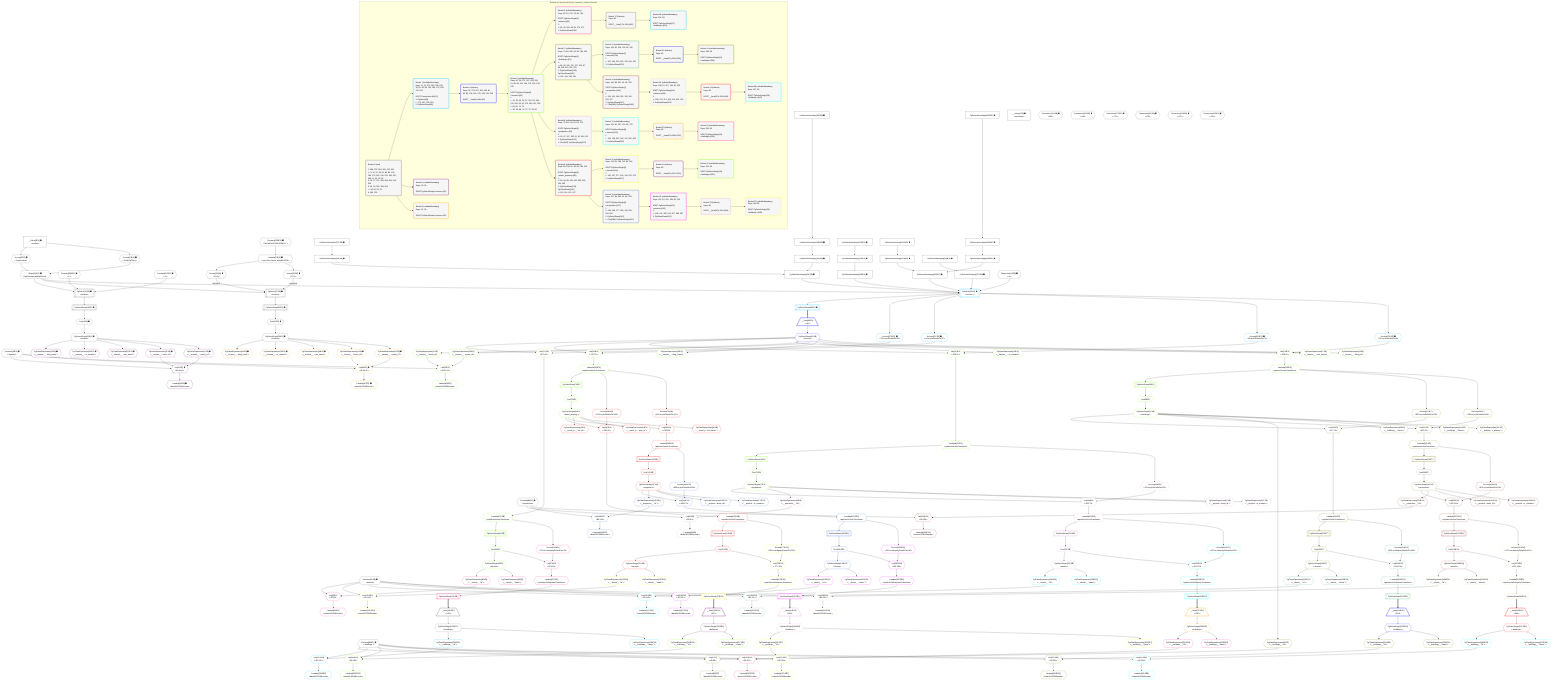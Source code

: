 %%{init: {'themeVariables': { 'fontSize': '12px'}}}%%
graph TD
    classDef path fill:#eee,stroke:#000,color:#000
    classDef plan fill:#fff,stroke-width:1px,color:#000
    classDef itemplan fill:#fff,stroke-width:2px,color:#000
    classDef unbatchedplan fill:#dff,stroke-width:1px,color:#000
    classDef sideeffectplan fill:#fcc,stroke-width:2px,color:#000
    classDef bucket fill:#f6f6f6,color:#000,stroke-width:2px,text-align:left

    subgraph "Buckets for queries/v4/smart_comment_relations.houses"
    Bucket0("Bucket 0 (root)<br /><br />1: 268, 276, 284, 300, 312, 320<br />ᐳ: 9, 10, 12, 39, 81, 85, 89, 104, 169, 175, 182, 219, 225, 336, 337, 338, 11, 22, 23, 25<br />2: 16, 27, 272, 280, 288, 304, 316, 324<br />3: 19, 30, 292, 308, 328<br />ᐳ: 18, 20, 29, 31<br />4: 296, 332"):::bucket
    Bucket1("Bucket 1 (nullableBoundary)<br />Deps: 11, 12, 272, 296, 308, 332, 39, 81, 85, 89, 104, 169, 175, 182, 219, 225<br /><br />ROOT Connectionᐸ8ᐳ[12]<br />1: PgSelect[32]<br />ᐳ: 273, 297, 309, 333<br />2: PgSelectRows[48]"):::bucket
    Bucket2("Bucket 2 (nullableBoundary)<br />Deps: 20, 39<br /><br />ROOT PgSelectSingleᐸhousesᐳ[20]"):::bucket
    Bucket3("Bucket 3 (nullableBoundary)<br />Deps: 31, 39<br /><br />ROOT PgSelectSingleᐸhousesᐳ[31]"):::bucket
    Bucket4("Bucket 4 (listItem)<br />Deps: 39, 273, 297, 309, 333, 81, 85, 89, 104, 169, 175, 182, 219, 225<br /><br />ROOT __Item{4}ᐸ48ᐳ[49]"):::bucket
    Bucket5("Bucket 5 (nullableBoundary)<br />Deps: 50, 39, 273, 297, 309, 333, 81, 85, 89, 104, 169, 175, 182, 219, 225<br /><br />ROOT PgSelectSingle{4}ᐸhousesᐳ[50]<br />1: <br />ᐳ: 51, 52, 55, 56, 57, 58, 274, 298, 310, 334, 53, 54, 275, 299, 311, 335<br />2: 64, 69, 74, 79<br />ᐳ: 63, 65, 68, 70, 73, 75, 78, 80"):::bucket
    Bucket6("Bucket 6 (nullableBoundary)<br />Deps: 65, 81, 275, 63, 85, 104<br /><br />ROOT PgSelectSingle{5}ᐸstreetsᐳ[65]<br />1: <br />ᐳ: 82, 95, 269, 83, 84, 270, 271<br />2: PgSelectRows[199]"):::bucket
    Bucket7("Bucket 7 (nullableBoundary)<br />Deps: 70, 85, 335, 81, 89, 182, 225<br /><br />ROOT PgSelectSingle{5}ᐸbuildingsᐳ[70]<br />1: <br />ᐳ: 86, 96, 106, 115, 317, 329, 87, 88, 318, 319, 330, 331<br />2: PgSelectRows[133], PgSelectRows[139]<br />ᐳ: 132, 134, 138, 140"):::bucket
    Bucket8("Bucket 8 (nullableBoundary)<br />Deps: 75, 89, 311, 81, 85, 175<br /><br />ROOT PgSelectSingle{5}ᐸpropertiesᐳ[75]<br />1: <br />ᐳ: 90, 97, 107, 305, 91, 92, 306, 307<br />2: PgSelectRows[121]<br />ᐳ: First[120], PgSelectSingle[122]"):::bucket
    Bucket9("Bucket 9 (nullableBoundary)<br />Deps: 80, 299, 81, 89, 85, 169, 219<br /><br />ROOT PgSelectSingle{5}ᐸstreet_propertyᐳ[80]<br />1: <br />ᐳ: 93, 94, 98, 281, 293, 282, 283, 294, 295<br />2: PgSelectRows[113], PgSelectRows[126]<br />ᐳ: 112, 114, 125, 127"):::bucket
    Bucket10("Bucket 10 (nullableBoundary)<br />Deps: 114, 81, 283, 112, 85, 169<br /><br />ROOT PgSelectSingle{9}ᐸstreetsᐳ[114]<br />1: <br />ᐳ: 142, 157, 277, 143, 144, 278, 279<br />2: PgSelectRows[227]"):::bucket
    Bucket11("Bucket 11 (nullableBoundary)<br />Deps: 122, 81, 307, 120, 85, 175<br /><br />ROOT PgSelectSingle{8}ᐸstreetsᐳ[122]<br />1: <br />ᐳ: 145, 158, 301, 146, 147, 302, 303<br />2: PgSelectRows[228]"):::bucket
    Bucket12("Bucket 12 (nullableBoundary)<br />Deps: 127, 89, 295, 81, 85, 219<br /><br />ROOT PgSelectSingle{9}ᐸpropertiesᐳ[127]<br />1: <br />ᐳ: 148, 159, 177, 289, 149, 150, 290, 291<br />2: PgSelectRows[190]<br />ᐳ: First[189], PgSelectSingle[191]"):::bucket
    Bucket13("Bucket 13 (nullableBoundary)<br />Deps: 134, 81, 319, 132, 85, 182<br /><br />ROOT PgSelectSingle{7}ᐸstreetsᐳ[134]<br />1: <br />ᐳ: 151, 160, 313, 152, 153, 314, 315<br />2: PgSelectRows[229]"):::bucket
    Bucket14("Bucket 14 (nullableBoundary)<br />Deps: 140, 89, 331, 81, 85, 225<br /><br />ROOT PgSelectSingle{7}ᐸpropertiesᐳ[140]<br />1: <br />ᐳ: 154, 161, 184, 325, 155, 156, 326, 327<br />2: PgSelectRows[197]<br />ᐳ: First[196], PgSelectSingle[198]"):::bucket
    Bucket15("Bucket 15 (nullableBoundary)<br />Deps: 191, 81, 291, 189, 85, 219<br /><br />ROOT PgSelectSingle{12}ᐸstreetsᐳ[191]<br />1: <br />ᐳ: 205, 211, 285, 206, 207, 286, 287<br />2: PgSelectRows[242]"):::bucket
    Bucket16("Bucket 16 (nullableBoundary)<br />Deps: 198, 81, 327, 196, 85, 225<br /><br />ROOT PgSelectSingle{14}ᐸstreetsᐳ[198]<br />1: <br />ᐳ: 208, 212, 321, 209, 210, 322, 323<br />2: PgSelectRows[243]"):::bucket
    Bucket17("Bucket 17 (listItem)<br />Deps: 85<br /><br />ROOT __Item{17}ᐸ199ᐳ[200]"):::bucket
    Bucket18("Bucket 18 (nullableBoundary)<br />Deps: 201, 85<br /><br />ROOT PgSelectSingle{17}ᐸbuildingsᐳ[201]"):::bucket
    Bucket19("Bucket 19 (listItem)<br />Deps: 85<br /><br />ROOT __Item{19}ᐸ227ᐳ[230]"):::bucket
    Bucket20("Bucket 20 (listItem)<br />Deps: 85<br /><br />ROOT __Item{20}ᐸ228ᐳ[232]"):::bucket
    Bucket21("Bucket 21 (listItem)<br />Deps: 85<br /><br />ROOT __Item{21}ᐸ229ᐳ[234]"):::bucket
    Bucket22("Bucket 22 (nullableBoundary)<br />Deps: 231, 85<br /><br />ROOT PgSelectSingle{19}ᐸbuildingsᐳ[231]"):::bucket
    Bucket23("Bucket 23 (nullableBoundary)<br />Deps: 233, 85<br /><br />ROOT PgSelectSingle{20}ᐸbuildingsᐳ[233]"):::bucket
    Bucket24("Bucket 24 (nullableBoundary)<br />Deps: 235, 85<br /><br />ROOT PgSelectSingle{21}ᐸbuildingsᐳ[235]"):::bucket
    Bucket25("Bucket 25 (listItem)<br />Deps: 85<br /><br />ROOT __Item{25}ᐸ242ᐳ[244]"):::bucket
    Bucket26("Bucket 26 (listItem)<br />Deps: 85<br /><br />ROOT __Item{26}ᐸ243ᐳ[246]"):::bucket
    Bucket27("Bucket 27 (nullableBoundary)<br />Deps: 245, 85<br /><br />ROOT PgSelectSingle{25}ᐸbuildingsᐳ[245]"):::bucket
    Bucket28("Bucket 28 (nullableBoundary)<br />Deps: 247, 85<br /><br />ROOT PgSelectSingle{26}ᐸbuildingsᐳ[247]"):::bucket
    end
    Bucket0 --> Bucket1 & Bucket2 & Bucket3
    Bucket1 --> Bucket4
    Bucket4 --> Bucket5
    Bucket5 --> Bucket6 & Bucket7 & Bucket8 & Bucket9
    Bucket6 --> Bucket17
    Bucket7 --> Bucket13 & Bucket14
    Bucket8 --> Bucket11
    Bucket9 --> Bucket10 & Bucket12
    Bucket10 --> Bucket19
    Bucket11 --> Bucket20
    Bucket12 --> Bucket15
    Bucket13 --> Bucket21
    Bucket14 --> Bucket16
    Bucket15 --> Bucket25
    Bucket16 --> Bucket26
    Bucket17 --> Bucket18
    Bucket19 --> Bucket22
    Bucket20 --> Bucket23
    Bucket21 --> Bucket24
    Bucket25 --> Bucket27
    Bucket26 --> Bucket28

    %% plan dependencies
    PgSelect16[["PgSelect[16∈0] ➊<br />ᐸhousesᐳ"]]:::plan
    Object11{{"Object[11∈0] ➊<br />ᐸ{pgSettings,withPgClient}ᐳ"}}:::plan
    Constant336{{"Constant[336∈0] ➊<br />ᐸ2ᐳ"}}:::plan
    Constant337{{"Constant[337∈0] ➊<br />ᐸ3ᐳ"}}:::plan
    Object11 & Constant336 & Constant337 --> PgSelect16
    PgSelect27[["PgSelect[27∈0] ➊<br />ᐸhousesᐳ"]]:::plan
    Access23{{"Access[23∈0] ➊<br />ᐸ22.1ᐳ"}}:::plan
    Access25{{"Access[25∈0] ➊<br />ᐸ22.2ᐳ"}}:::plan
    Access23 -->|rejectNull| PgSelect27
    Access25 -->|rejectNull| PgSelect27
    Object11 --> PgSelect27
    Access9{{"Access[9∈0] ➊<br />ᐸ2.pgSettingsᐳ"}}:::plan
    Access10{{"Access[10∈0] ➊<br />ᐸ2.withPgClientᐳ"}}:::plan
    Access9 & Access10 --> Object11
    PgSelectInlineApply296["PgSelectInlineApply[296∈0] ➊"]:::plan
    PgSelectInlineApply280["PgSelectInlineApply[280∈0] ➊"]:::plan
    PgSelectInlineApply292["PgSelectInlineApply[292∈0] ➊"]:::plan
    PgSelectInlineApply280 & PgSelectInlineApply292 --> PgSelectInlineApply296
    PgSelectInlineApply332["PgSelectInlineApply[332∈0] ➊"]:::plan
    PgSelectInlineApply316["PgSelectInlineApply[316∈0] ➊"]:::plan
    PgSelectInlineApply328["PgSelectInlineApply[328∈0] ➊"]:::plan
    PgSelectInlineApply316 & PgSelectInlineApply328 --> PgSelectInlineApply332
    __Value2["__Value[2∈0] ➊<br />ᐸcontextᐳ"]:::plan
    __Value2 --> Access9
    __Value2 --> Access10
    First18{{"First[18∈0] ➊"}}:::plan
    PgSelectRows19[["PgSelectRows[19∈0] ➊"]]:::plan
    PgSelectRows19 --> First18
    PgSelect16 --> PgSelectRows19
    PgSelectSingle20{{"PgSelectSingle[20∈0] ➊<br />ᐸhousesᐳ"}}:::plan
    First18 --> PgSelectSingle20
    Lambda22{{"Lambda[22∈0] ➊<br />ᐸspecifier_House_base64JSONᐳ"}}:::plan
    Constant338{{"Constant[338∈0] ➊<br />ᐸ'WyJob3VzZXMiLDIsM10='ᐳ"}}:::plan
    Constant338 --> Lambda22
    Lambda22 --> Access23
    Lambda22 --> Access25
    First29{{"First[29∈0] ➊"}}:::plan
    PgSelectRows30[["PgSelectRows[30∈0] ➊"]]:::plan
    PgSelectRows30 --> First29
    PgSelect27 --> PgSelectRows30
    PgSelectSingle31{{"PgSelectSingle[31∈0] ➊<br />ᐸhousesᐳ"}}:::plan
    First29 --> PgSelectSingle31
    PgSelectInlineApply272["PgSelectInlineApply[272∈0] ➊"]:::plan
    PgSelectInlineApply268["PgSelectInlineApply[268∈0] ➊"]:::plan
    PgSelectInlineApply268 --> PgSelectInlineApply272
    PgSelectInlineApply276["PgSelectInlineApply[276∈0] ➊"]:::plan
    PgSelectInlineApply276 --> PgSelectInlineApply280
    PgSelectInlineApply288["PgSelectInlineApply[288∈0] ➊"]:::plan
    PgSelectInlineApply284["PgSelectInlineApply[284∈0] ➊"]:::plan
    PgSelectInlineApply284 --> PgSelectInlineApply288
    PgSelectInlineApply288 --> PgSelectInlineApply292
    PgSelectInlineApply304["PgSelectInlineApply[304∈0] ➊"]:::plan
    PgSelectInlineApply300["PgSelectInlineApply[300∈0] ➊"]:::plan
    PgSelectInlineApply300 --> PgSelectInlineApply304
    PgSelectInlineApply308["PgSelectInlineApply[308∈0] ➊"]:::plan
    PgSelectInlineApply304 --> PgSelectInlineApply308
    PgSelectInlineApply312["PgSelectInlineApply[312∈0] ➊"]:::plan
    PgSelectInlineApply312 --> PgSelectInlineApply316
    PgSelectInlineApply324["PgSelectInlineApply[324∈0] ➊"]:::plan
    PgSelectInlineApply320["PgSelectInlineApply[320∈0] ➊"]:::plan
    PgSelectInlineApply320 --> PgSelectInlineApply324
    PgSelectInlineApply324 --> PgSelectInlineApply328
    __Value4["__Value[4∈0] ➊<br />ᐸrootValueᐳ"]:::plan
    Connection12{{"Connection[12∈0] ➊<br />ᐸ8ᐳ"}}:::plan
    Constant39{{"Constant[39∈0] ➊<br />ᐸ'houses'ᐳ"}}:::plan
    Constant81{{"Constant[81∈0] ➊<br />ᐸ'streets'ᐳ"}}:::plan
    Constant85{{"Constant[85∈0] ➊<br />ᐸ'buildings'ᐳ"}}:::plan
    Constant89{{"Constant[89∈0] ➊<br />ᐸ'properties'ᐳ"}}:::plan
    Connection104{{"Connection[104∈0] ➊<br />ᐸ100ᐳ"}}:::plan
    Connection169{{"Connection[169∈0] ➊<br />ᐸ165ᐳ"}}:::plan
    Connection175{{"Connection[175∈0] ➊<br />ᐸ171ᐳ"}}:::plan
    Connection182{{"Connection[182∈0] ➊<br />ᐸ178ᐳ"}}:::plan
    Connection219{{"Connection[219∈0] ➊<br />ᐸ215ᐳ"}}:::plan
    Connection225{{"Connection[225∈0] ➊<br />ᐸ221ᐳ"}}:::plan
    PgSelect32[["PgSelect[32∈1] ➊<br />ᐸhousesᐳ"]]:::plan
    Object11 & Connection12 & PgSelectInlineApply272 & PgSelectInlineApply296 & PgSelectInlineApply308 & PgSelectInlineApply332 --> PgSelect32
    PgSelectRows48[["PgSelectRows[48∈1] ➊"]]:::plan
    PgSelect32 --> PgSelectRows48
    Access273{{"Access[273∈1] ➊<br />ᐸ32.m.joinDetailsFor59ᐳ"}}:::plan
    PgSelect32 --> Access273
    Access297{{"Access[297∈1] ➊<br />ᐸ32.m.joinDetailsFor76ᐳ"}}:::plan
    PgSelect32 --> Access297
    Access309{{"Access[309∈1] ➊<br />ᐸ32.m.joinDetailsFor71ᐳ"}}:::plan
    PgSelect32 --> Access309
    Access333{{"Access[333∈1] ➊<br />ᐸ32.m.joinDetailsFor66ᐳ"}}:::plan
    PgSelect32 --> Access333
    List42{{"List[42∈2] ➊<br />ᐸ39,40,41ᐳ"}}:::plan
    PgClassExpression40{{"PgClassExpression[40∈2] ➊<br />ᐸ__houses__.”street_id”ᐳ"}}:::plan
    PgClassExpression41{{"PgClassExpression[41∈2] ➊<br />ᐸ__houses__...operty_id”ᐳ"}}:::plan
    Constant39 & PgClassExpression40 & PgClassExpression41 --> List42
    PgClassExpression33{{"PgClassExpression[33∈2] ➊<br />ᐸ__houses__...ding_name”ᐳ"}}:::plan
    PgSelectSingle20 --> PgClassExpression33
    PgClassExpression35{{"PgClassExpression[35∈2] ➊<br />ᐸ__houses__...or_number”ᐳ"}}:::plan
    PgSelectSingle20 --> PgClassExpression35
    PgClassExpression37{{"PgClassExpression[37∈2] ➊<br />ᐸ__houses__...reet_name”ᐳ"}}:::plan
    PgSelectSingle20 --> PgClassExpression37
    PgSelectSingle20 --> PgClassExpression40
    PgSelectSingle20 --> PgClassExpression41
    Lambda43{{"Lambda[43∈2] ➊<br />ᐸbase64JSONEncodeᐳ"}}:::plan
    List42 --> Lambda43
    List46{{"List[46∈3] ➊<br />ᐸ39,44,45ᐳ"}}:::plan
    PgClassExpression44{{"PgClassExpression[44∈3] ➊<br />ᐸ__houses__.”street_id”ᐳ"}}:::plan
    PgClassExpression45{{"PgClassExpression[45∈3] ➊<br />ᐸ__houses__...operty_id”ᐳ"}}:::plan
    Constant39 & PgClassExpression44 & PgClassExpression45 --> List46
    PgClassExpression34{{"PgClassExpression[34∈3] ➊<br />ᐸ__houses__...ding_name”ᐳ"}}:::plan
    PgSelectSingle31 --> PgClassExpression34
    PgClassExpression36{{"PgClassExpression[36∈3] ➊<br />ᐸ__houses__...or_number”ᐳ"}}:::plan
    PgSelectSingle31 --> PgClassExpression36
    PgClassExpression38{{"PgClassExpression[38∈3] ➊<br />ᐸ__houses__...reet_name”ᐳ"}}:::plan
    PgSelectSingle31 --> PgClassExpression38
    PgSelectSingle31 --> PgClassExpression44
    PgSelectSingle31 --> PgClassExpression45
    Lambda47{{"Lambda[47∈3] ➊<br />ᐸbase64JSONEncodeᐳ"}}:::plan
    List46 --> Lambda47
    __Item49[/"__Item[49∈4]<br />ᐸ48ᐳ"\]:::itemplan
    PgSelectRows48 ==> __Item49
    PgSelectSingle50{{"PgSelectSingle[50∈4]<br />ᐸhousesᐳ"}}:::plan
    __Item49 --> PgSelectSingle50
    List53{{"List[53∈5]<br />ᐸ39,51,52ᐳ"}}:::plan
    PgClassExpression51{{"PgClassExpression[51∈5]<br />ᐸ__houses__.”street_id”ᐳ"}}:::plan
    PgClassExpression52{{"PgClassExpression[52∈5]<br />ᐸ__houses__...operty_id”ᐳ"}}:::plan
    Constant39 & PgClassExpression51 & PgClassExpression52 --> List53
    List274{{"List[274∈5]<br />ᐸ273,50ᐳ"}}:::plan
    Access273 & PgSelectSingle50 --> List274
    List298{{"List[298∈5]<br />ᐸ297,50ᐳ"}}:::plan
    Access297 & PgSelectSingle50 --> List298
    List310{{"List[310∈5]<br />ᐸ309,50ᐳ"}}:::plan
    Access309 & PgSelectSingle50 --> List310
    List334{{"List[334∈5]<br />ᐸ333,50ᐳ"}}:::plan
    Access333 & PgSelectSingle50 --> List334
    PgSelectSingle50 --> PgClassExpression51
    PgSelectSingle50 --> PgClassExpression52
    Lambda54{{"Lambda[54∈5]<br />ᐸbase64JSONEncodeᐳ"}}:::plan
    List53 --> Lambda54
    PgClassExpression55{{"PgClassExpression[55∈5]<br />ᐸ__houses__...ding_name”ᐳ"}}:::plan
    PgSelectSingle50 --> PgClassExpression55
    PgClassExpression56{{"PgClassExpression[56∈5]<br />ᐸ__houses__...or_number”ᐳ"}}:::plan
    PgSelectSingle50 --> PgClassExpression56
    PgClassExpression57{{"PgClassExpression[57∈5]<br />ᐸ__houses__...reet_name”ᐳ"}}:::plan
    PgSelectSingle50 --> PgClassExpression57
    PgClassExpression58{{"PgClassExpression[58∈5]<br />ᐸ__houses__...ilding_id”ᐳ"}}:::plan
    PgSelectSingle50 --> PgClassExpression58
    First63{{"First[63∈5]"}}:::plan
    PgSelectRows64[["PgSelectRows[64∈5]"]]:::plan
    PgSelectRows64 --> First63
    Lambda275{{"Lambda[275∈5]<br />ᐸpgInlineViaJoinTransformᐳ"}}:::plan
    Lambda275 --> PgSelectRows64
    PgSelectSingle65{{"PgSelectSingle[65∈5]<br />ᐸstreetsᐳ"}}:::plan
    First63 --> PgSelectSingle65
    First68{{"First[68∈5]"}}:::plan
    PgSelectRows69[["PgSelectRows[69∈5]"]]:::plan
    PgSelectRows69 --> First68
    Lambda335{{"Lambda[335∈5]<br />ᐸpgInlineViaJoinTransformᐳ"}}:::plan
    Lambda335 --> PgSelectRows69
    PgSelectSingle70{{"PgSelectSingle[70∈5]<br />ᐸbuildingsᐳ"}}:::plan
    First68 --> PgSelectSingle70
    First73{{"First[73∈5]"}}:::plan
    PgSelectRows74[["PgSelectRows[74∈5]"]]:::plan
    PgSelectRows74 --> First73
    Lambda311{{"Lambda[311∈5]<br />ᐸpgInlineViaJoinTransformᐳ"}}:::plan
    Lambda311 --> PgSelectRows74
    PgSelectSingle75{{"PgSelectSingle[75∈5]<br />ᐸpropertiesᐳ"}}:::plan
    First73 --> PgSelectSingle75
    First78{{"First[78∈5]"}}:::plan
    PgSelectRows79[["PgSelectRows[79∈5]"]]:::plan
    PgSelectRows79 --> First78
    Lambda299{{"Lambda[299∈5]<br />ᐸpgInlineViaJoinTransformᐳ"}}:::plan
    Lambda299 --> PgSelectRows79
    PgSelectSingle80{{"PgSelectSingle[80∈5]<br />ᐸstreet_propertyᐳ"}}:::plan
    First78 --> PgSelectSingle80
    List274 --> Lambda275
    List298 --> Lambda299
    List310 --> Lambda311
    List334 --> Lambda335
    List83{{"List[83∈6]<br />ᐸ81,82ᐳ"}}:::plan
    PgClassExpression82{{"PgClassExpression[82∈6]<br />ᐸ__streets__.”id”ᐳ"}}:::plan
    Constant81 & PgClassExpression82 --> List83
    List270{{"List[270∈6]<br />ᐸ269,63ᐳ"}}:::plan
    Access269{{"Access[269∈6]<br />ᐸ275.m.subqueryDetailsFor141ᐳ"}}:::plan
    Access269 & First63 --> List270
    PgSelectSingle65 --> PgClassExpression82
    Lambda84{{"Lambda[84∈6]<br />ᐸbase64JSONEncodeᐳ"}}:::plan
    List83 --> Lambda84
    PgClassExpression95{{"PgClassExpression[95∈6]<br />ᐸ__streets__.”name”ᐳ"}}:::plan
    PgSelectSingle65 --> PgClassExpression95
    PgSelectRows199[["PgSelectRows[199∈6]"]]:::plan
    Lambda271{{"Lambda[271∈6]<br />ᐸpgInlineViaSubqueryTransformᐳ"}}:::plan
    Lambda271 --> PgSelectRows199
    Lambda275 --> Access269
    List270 --> Lambda271
    List87{{"List[87∈7]<br />ᐸ85,86ᐳ"}}:::plan
    PgClassExpression86{{"PgClassExpression[86∈7]<br />ᐸ__buildings__.”id”ᐳ"}}:::plan
    Constant85 & PgClassExpression86 --> List87
    List318{{"List[318∈7]<br />ᐸ317,70ᐳ"}}:::plan
    Access317{{"Access[317∈7]<br />ᐸ335.m.joinDetailsFor128ᐳ"}}:::plan
    Access317 & PgSelectSingle70 --> List318
    List330{{"List[330∈7]<br />ᐸ329,70ᐳ"}}:::plan
    Access329{{"Access[329∈7]<br />ᐸ335.m.joinDetailsFor136ᐳ"}}:::plan
    Access329 & PgSelectSingle70 --> List330
    PgSelectSingle70 --> PgClassExpression86
    Lambda88{{"Lambda[88∈7]<br />ᐸbase64JSONEncodeᐳ"}}:::plan
    List87 --> Lambda88
    PgClassExpression96{{"PgClassExpression[96∈7]<br />ᐸ__buildings__.”name”ᐳ"}}:::plan
    PgSelectSingle70 --> PgClassExpression96
    PgClassExpression106{{"PgClassExpression[106∈7]<br />ᐸ__buildings__.”floors”ᐳ"}}:::plan
    PgSelectSingle70 --> PgClassExpression106
    PgClassExpression115{{"PgClassExpression[115∈7]<br />ᐸ__building...s_primary”ᐳ"}}:::plan
    PgSelectSingle70 --> PgClassExpression115
    First132{{"First[132∈7]"}}:::plan
    PgSelectRows133[["PgSelectRows[133∈7]"]]:::plan
    PgSelectRows133 --> First132
    Lambda319{{"Lambda[319∈7]<br />ᐸpgInlineViaJoinTransformᐳ"}}:::plan
    Lambda319 --> PgSelectRows133
    PgSelectSingle134{{"PgSelectSingle[134∈7]<br />ᐸstreetsᐳ"}}:::plan
    First132 --> PgSelectSingle134
    First138{{"First[138∈7]"}}:::plan
    PgSelectRows139[["PgSelectRows[139∈7]"]]:::plan
    PgSelectRows139 --> First138
    Lambda331{{"Lambda[331∈7]<br />ᐸpgInlineViaJoinTransformᐳ"}}:::plan
    Lambda331 --> PgSelectRows139
    PgSelectSingle140{{"PgSelectSingle[140∈7]<br />ᐸpropertiesᐳ"}}:::plan
    First138 --> PgSelectSingle140
    Lambda335 --> Access317
    List318 --> Lambda319
    Lambda335 --> Access329
    List330 --> Lambda331
    List91{{"List[91∈8]<br />ᐸ89,90ᐳ"}}:::plan
    PgClassExpression90{{"PgClassExpression[90∈8]<br />ᐸ__properties__.”id”ᐳ"}}:::plan
    Constant89 & PgClassExpression90 --> List91
    List306{{"List[306∈8]<br />ᐸ305,75ᐳ"}}:::plan
    Access305{{"Access[305∈8]<br />ᐸ311.m.joinDetailsFor116ᐳ"}}:::plan
    Access305 & PgSelectSingle75 --> List306
    PgSelectSingle75 --> PgClassExpression90
    Lambda92{{"Lambda[92∈8]<br />ᐸbase64JSONEncodeᐳ"}}:::plan
    List91 --> Lambda92
    PgClassExpression97{{"PgClassExpression[97∈8]<br />ᐸ__properti...street_id”ᐳ"}}:::plan
    PgSelectSingle75 --> PgClassExpression97
    PgClassExpression107{{"PgClassExpression[107∈8]<br />ᐸ__properti...or_number”ᐳ"}}:::plan
    PgSelectSingle75 --> PgClassExpression107
    First120{{"First[120∈8]"}}:::plan
    PgSelectRows121[["PgSelectRows[121∈8]"]]:::plan
    PgSelectRows121 --> First120
    Lambda307{{"Lambda[307∈8]<br />ᐸpgInlineViaJoinTransformᐳ"}}:::plan
    Lambda307 --> PgSelectRows121
    PgSelectSingle122{{"PgSelectSingle[122∈8]<br />ᐸstreetsᐳ"}}:::plan
    First120 --> PgSelectSingle122
    Lambda311 --> Access305
    List306 --> Lambda307
    List282{{"List[282∈9]<br />ᐸ281,80ᐳ"}}:::plan
    Access281{{"Access[281∈9]<br />ᐸ299.m.joinDetailsFor108ᐳ"}}:::plan
    Access281 & PgSelectSingle80 --> List282
    List294{{"List[294∈9]<br />ᐸ293,80ᐳ"}}:::plan
    Access293{{"Access[293∈9]<br />ᐸ299.m.joinDetailsFor123ᐳ"}}:::plan
    Access293 & PgSelectSingle80 --> List294
    PgClassExpression93{{"PgClassExpression[93∈9]<br />ᐸ__street_p..._.”str_id”ᐳ"}}:::plan
    PgSelectSingle80 --> PgClassExpression93
    PgClassExpression94{{"PgClassExpression[94∈9]<br />ᐸ__street_p....”prop_id”ᐳ"}}:::plan
    PgSelectSingle80 --> PgClassExpression94
    PgClassExpression98{{"PgClassExpression[98∈9]<br />ᐸ__street_p...ent_owner”ᐳ"}}:::plan
    PgSelectSingle80 --> PgClassExpression98
    First112{{"First[112∈9]"}}:::plan
    PgSelectRows113[["PgSelectRows[113∈9]"]]:::plan
    PgSelectRows113 --> First112
    Lambda283{{"Lambda[283∈9]<br />ᐸpgInlineViaJoinTransformᐳ"}}:::plan
    Lambda283 --> PgSelectRows113
    PgSelectSingle114{{"PgSelectSingle[114∈9]<br />ᐸstreetsᐳ"}}:::plan
    First112 --> PgSelectSingle114
    First125{{"First[125∈9]"}}:::plan
    PgSelectRows126[["PgSelectRows[126∈9]"]]:::plan
    PgSelectRows126 --> First125
    Lambda295{{"Lambda[295∈9]<br />ᐸpgInlineViaJoinTransformᐳ"}}:::plan
    Lambda295 --> PgSelectRows126
    PgSelectSingle127{{"PgSelectSingle[127∈9]<br />ᐸpropertiesᐳ"}}:::plan
    First125 --> PgSelectSingle127
    Lambda299 --> Access281
    List282 --> Lambda283
    Lambda299 --> Access293
    List294 --> Lambda295
    List143{{"List[143∈10]<br />ᐸ81,142ᐳ"}}:::plan
    PgClassExpression142{{"PgClassExpression[142∈10]<br />ᐸ__streets__.”id”ᐳ"}}:::plan
    Constant81 & PgClassExpression142 --> List143
    List278{{"List[278∈10]<br />ᐸ277,112ᐳ"}}:::plan
    Access277{{"Access[277∈10]<br />ᐸ283.m.subqueryDetailsFor202ᐳ"}}:::plan
    Access277 & First112 --> List278
    PgSelectSingle114 --> PgClassExpression142
    Lambda144{{"Lambda[144∈10]<br />ᐸbase64JSONEncodeᐳ"}}:::plan
    List143 --> Lambda144
    PgClassExpression157{{"PgClassExpression[157∈10]<br />ᐸ__streets__.”name”ᐳ"}}:::plan
    PgSelectSingle114 --> PgClassExpression157
    PgSelectRows227[["PgSelectRows[227∈10]"]]:::plan
    Lambda279{{"Lambda[279∈10]<br />ᐸpgInlineViaSubqueryTransformᐳ"}}:::plan
    Lambda279 --> PgSelectRows227
    Lambda283 --> Access277
    List278 --> Lambda279
    List146{{"List[146∈11]<br />ᐸ81,145ᐳ"}}:::plan
    PgClassExpression145{{"PgClassExpression[145∈11]<br />ᐸ__streets__.”id”ᐳ"}}:::plan
    Constant81 & PgClassExpression145 --> List146
    List302{{"List[302∈11]<br />ᐸ301,120ᐳ"}}:::plan
    Access301{{"Access[301∈11]<br />ᐸ307.m.subqueryDetailsFor203ᐳ"}}:::plan
    Access301 & First120 --> List302
    PgSelectSingle122 --> PgClassExpression145
    Lambda147{{"Lambda[147∈11]<br />ᐸbase64JSONEncodeᐳ"}}:::plan
    List146 --> Lambda147
    PgClassExpression158{{"PgClassExpression[158∈11]<br />ᐸ__streets__.”name”ᐳ"}}:::plan
    PgSelectSingle122 --> PgClassExpression158
    PgSelectRows228[["PgSelectRows[228∈11]"]]:::plan
    Lambda303{{"Lambda[303∈11]<br />ᐸpgInlineViaSubqueryTransformᐳ"}}:::plan
    Lambda303 --> PgSelectRows228
    Lambda307 --> Access301
    List302 --> Lambda303
    List149{{"List[149∈12]<br />ᐸ89,148ᐳ"}}:::plan
    PgClassExpression148{{"PgClassExpression[148∈12]<br />ᐸ__properties__.”id”ᐳ"}}:::plan
    Constant89 & PgClassExpression148 --> List149
    List290{{"List[290∈12]<br />ᐸ289,127ᐳ"}}:::plan
    Access289{{"Access[289∈12]<br />ᐸ295.m.joinDetailsFor185ᐳ"}}:::plan
    Access289 & PgSelectSingle127 --> List290
    PgSelectSingle127 --> PgClassExpression148
    Lambda150{{"Lambda[150∈12]<br />ᐸbase64JSONEncodeᐳ"}}:::plan
    List149 --> Lambda150
    PgClassExpression159{{"PgClassExpression[159∈12]<br />ᐸ__properti...street_id”ᐳ"}}:::plan
    PgSelectSingle127 --> PgClassExpression159
    PgClassExpression177{{"PgClassExpression[177∈12]<br />ᐸ__properti...or_number”ᐳ"}}:::plan
    PgSelectSingle127 --> PgClassExpression177
    First189{{"First[189∈12]"}}:::plan
    PgSelectRows190[["PgSelectRows[190∈12]"]]:::plan
    PgSelectRows190 --> First189
    Lambda291{{"Lambda[291∈12]<br />ᐸpgInlineViaJoinTransformᐳ"}}:::plan
    Lambda291 --> PgSelectRows190
    PgSelectSingle191{{"PgSelectSingle[191∈12]<br />ᐸstreetsᐳ"}}:::plan
    First189 --> PgSelectSingle191
    Lambda295 --> Access289
    List290 --> Lambda291
    List152{{"List[152∈13]<br />ᐸ81,151ᐳ"}}:::plan
    PgClassExpression151{{"PgClassExpression[151∈13]<br />ᐸ__streets__.”id”ᐳ"}}:::plan
    Constant81 & PgClassExpression151 --> List152
    List314{{"List[314∈13]<br />ᐸ313,132ᐳ"}}:::plan
    Access313{{"Access[313∈13]<br />ᐸ319.m.subqueryDetailsFor204ᐳ"}}:::plan
    Access313 & First132 --> List314
    PgSelectSingle134 --> PgClassExpression151
    Lambda153{{"Lambda[153∈13]<br />ᐸbase64JSONEncodeᐳ"}}:::plan
    List152 --> Lambda153
    PgClassExpression160{{"PgClassExpression[160∈13]<br />ᐸ__streets__.”name”ᐳ"}}:::plan
    PgSelectSingle134 --> PgClassExpression160
    PgSelectRows229[["PgSelectRows[229∈13]"]]:::plan
    Lambda315{{"Lambda[315∈13]<br />ᐸpgInlineViaSubqueryTransformᐳ"}}:::plan
    Lambda315 --> PgSelectRows229
    Lambda319 --> Access313
    List314 --> Lambda315
    List155{{"List[155∈14]<br />ᐸ89,154ᐳ"}}:::plan
    PgClassExpression154{{"PgClassExpression[154∈14]<br />ᐸ__properties__.”id”ᐳ"}}:::plan
    Constant89 & PgClassExpression154 --> List155
    List326{{"List[326∈14]<br />ᐸ325,140ᐳ"}}:::plan
    Access325{{"Access[325∈14]<br />ᐸ331.m.joinDetailsFor192ᐳ"}}:::plan
    Access325 & PgSelectSingle140 --> List326
    PgSelectSingle140 --> PgClassExpression154
    Lambda156{{"Lambda[156∈14]<br />ᐸbase64JSONEncodeᐳ"}}:::plan
    List155 --> Lambda156
    PgClassExpression161{{"PgClassExpression[161∈14]<br />ᐸ__properti...street_id”ᐳ"}}:::plan
    PgSelectSingle140 --> PgClassExpression161
    PgClassExpression184{{"PgClassExpression[184∈14]<br />ᐸ__properti...or_number”ᐳ"}}:::plan
    PgSelectSingle140 --> PgClassExpression184
    First196{{"First[196∈14]"}}:::plan
    PgSelectRows197[["PgSelectRows[197∈14]"]]:::plan
    PgSelectRows197 --> First196
    Lambda327{{"Lambda[327∈14]<br />ᐸpgInlineViaJoinTransformᐳ"}}:::plan
    Lambda327 --> PgSelectRows197
    PgSelectSingle198{{"PgSelectSingle[198∈14]<br />ᐸstreetsᐳ"}}:::plan
    First196 --> PgSelectSingle198
    Lambda331 --> Access325
    List326 --> Lambda327
    List206{{"List[206∈15]<br />ᐸ81,205ᐳ"}}:::plan
    PgClassExpression205{{"PgClassExpression[205∈15]<br />ᐸ__streets__.”id”ᐳ"}}:::plan
    Constant81 & PgClassExpression205 --> List206
    List286{{"List[286∈15]<br />ᐸ285,189ᐳ"}}:::plan
    Access285{{"Access[285∈15]<br />ᐸ291.m.subqueryDetailsFor240ᐳ"}}:::plan
    Access285 & First189 --> List286
    PgSelectSingle191 --> PgClassExpression205
    Lambda207{{"Lambda[207∈15]<br />ᐸbase64JSONEncodeᐳ"}}:::plan
    List206 --> Lambda207
    PgClassExpression211{{"PgClassExpression[211∈15]<br />ᐸ__streets__.”name”ᐳ"}}:::plan
    PgSelectSingle191 --> PgClassExpression211
    PgSelectRows242[["PgSelectRows[242∈15]"]]:::plan
    Lambda287{{"Lambda[287∈15]<br />ᐸpgInlineViaSubqueryTransformᐳ"}}:::plan
    Lambda287 --> PgSelectRows242
    Lambda291 --> Access285
    List286 --> Lambda287
    List209{{"List[209∈16]<br />ᐸ81,208ᐳ"}}:::plan
    PgClassExpression208{{"PgClassExpression[208∈16]<br />ᐸ__streets__.”id”ᐳ"}}:::plan
    Constant81 & PgClassExpression208 --> List209
    List322{{"List[322∈16]<br />ᐸ321,196ᐳ"}}:::plan
    Access321{{"Access[321∈16]<br />ᐸ327.m.subqueryDetailsFor241ᐳ"}}:::plan
    Access321 & First196 --> List322
    PgSelectSingle198 --> PgClassExpression208
    Lambda210{{"Lambda[210∈16]<br />ᐸbase64JSONEncodeᐳ"}}:::plan
    List209 --> Lambda210
    PgClassExpression212{{"PgClassExpression[212∈16]<br />ᐸ__streets__.”name”ᐳ"}}:::plan
    PgSelectSingle198 --> PgClassExpression212
    PgSelectRows243[["PgSelectRows[243∈16]"]]:::plan
    Lambda323{{"Lambda[323∈16]<br />ᐸpgInlineViaSubqueryTransformᐳ"}}:::plan
    Lambda323 --> PgSelectRows243
    Lambda327 --> Access321
    List322 --> Lambda323
    __Item200[/"__Item[200∈17]<br />ᐸ199ᐳ"\]:::itemplan
    PgSelectRows199 ==> __Item200
    PgSelectSingle201{{"PgSelectSingle[201∈17]<br />ᐸbuildingsᐳ"}}:::plan
    __Item200 --> PgSelectSingle201
    List237{{"List[237∈18]<br />ᐸ85,236ᐳ"}}:::plan
    PgClassExpression236{{"PgClassExpression[236∈18]<br />ᐸ__buildings__.”id”ᐳ"}}:::plan
    Constant85 & PgClassExpression236 --> List237
    PgSelectSingle201 --> PgClassExpression236
    Lambda238{{"Lambda[238∈18]<br />ᐸbase64JSONEncodeᐳ"}}:::plan
    List237 --> Lambda238
    PgClassExpression239{{"PgClassExpression[239∈18]<br />ᐸ__buildings__.”name”ᐳ"}}:::plan
    PgSelectSingle201 --> PgClassExpression239
    __Item230[/"__Item[230∈19]<br />ᐸ227ᐳ"\]:::itemplan
    PgSelectRows227 ==> __Item230
    PgSelectSingle231{{"PgSelectSingle[231∈19]<br />ᐸbuildingsᐳ"}}:::plan
    __Item230 --> PgSelectSingle231
    __Item232[/"__Item[232∈20]<br />ᐸ228ᐳ"\]:::itemplan
    PgSelectRows228 ==> __Item232
    PgSelectSingle233{{"PgSelectSingle[233∈20]<br />ᐸbuildingsᐳ"}}:::plan
    __Item232 --> PgSelectSingle233
    __Item234[/"__Item[234∈21]<br />ᐸ229ᐳ"\]:::itemplan
    PgSelectRows229 ==> __Item234
    PgSelectSingle235{{"PgSelectSingle[235∈21]<br />ᐸbuildingsᐳ"}}:::plan
    __Item234 --> PgSelectSingle235
    List249{{"List[249∈22]<br />ᐸ85,248ᐳ"}}:::plan
    PgClassExpression248{{"PgClassExpression[248∈22]<br />ᐸ__buildings__.”id”ᐳ"}}:::plan
    Constant85 & PgClassExpression248 --> List249
    PgSelectSingle231 --> PgClassExpression248
    Lambda250{{"Lambda[250∈22]<br />ᐸbase64JSONEncodeᐳ"}}:::plan
    List249 --> Lambda250
    PgClassExpression257{{"PgClassExpression[257∈22]<br />ᐸ__buildings__.”name”ᐳ"}}:::plan
    PgSelectSingle231 --> PgClassExpression257
    List252{{"List[252∈23]<br />ᐸ85,251ᐳ"}}:::plan
    PgClassExpression251{{"PgClassExpression[251∈23]<br />ᐸ__buildings__.”id”ᐳ"}}:::plan
    Constant85 & PgClassExpression251 --> List252
    PgSelectSingle233 --> PgClassExpression251
    Lambda253{{"Lambda[253∈23]<br />ᐸbase64JSONEncodeᐳ"}}:::plan
    List252 --> Lambda253
    PgClassExpression258{{"PgClassExpression[258∈23]<br />ᐸ__buildings__.”name”ᐳ"}}:::plan
    PgSelectSingle233 --> PgClassExpression258
    List255{{"List[255∈24]<br />ᐸ85,254ᐳ"}}:::plan
    PgClassExpression254{{"PgClassExpression[254∈24]<br />ᐸ__buildings__.”id”ᐳ"}}:::plan
    Constant85 & PgClassExpression254 --> List255
    PgSelectSingle235 --> PgClassExpression254
    Lambda256{{"Lambda[256∈24]<br />ᐸbase64JSONEncodeᐳ"}}:::plan
    List255 --> Lambda256
    PgClassExpression259{{"PgClassExpression[259∈24]<br />ᐸ__buildings__.”name”ᐳ"}}:::plan
    PgSelectSingle235 --> PgClassExpression259
    __Item244[/"__Item[244∈25]<br />ᐸ242ᐳ"\]:::itemplan
    PgSelectRows242 ==> __Item244
    PgSelectSingle245{{"PgSelectSingle[245∈25]<br />ᐸbuildingsᐳ"}}:::plan
    __Item244 --> PgSelectSingle245
    __Item246[/"__Item[246∈26]<br />ᐸ243ᐳ"\]:::itemplan
    PgSelectRows243 ==> __Item246
    PgSelectSingle247{{"PgSelectSingle[247∈26]<br />ᐸbuildingsᐳ"}}:::plan
    __Item246 --> PgSelectSingle247
    List261{{"List[261∈27]<br />ᐸ85,260ᐳ"}}:::plan
    PgClassExpression260{{"PgClassExpression[260∈27]<br />ᐸ__buildings__.”id”ᐳ"}}:::plan
    Constant85 & PgClassExpression260 --> List261
    PgSelectSingle245 --> PgClassExpression260
    Lambda262{{"Lambda[262∈27]<br />ᐸbase64JSONEncodeᐳ"}}:::plan
    List261 --> Lambda262
    PgClassExpression266{{"PgClassExpression[266∈27]<br />ᐸ__buildings__.”name”ᐳ"}}:::plan
    PgSelectSingle245 --> PgClassExpression266
    List264{{"List[264∈28]<br />ᐸ85,263ᐳ"}}:::plan
    PgClassExpression263{{"PgClassExpression[263∈28]<br />ᐸ__buildings__.”id”ᐳ"}}:::plan
    Constant85 & PgClassExpression263 --> List264
    PgSelectSingle247 --> PgClassExpression263
    Lambda265{{"Lambda[265∈28]<br />ᐸbase64JSONEncodeᐳ"}}:::plan
    List264 --> Lambda265
    PgClassExpression267{{"PgClassExpression[267∈28]<br />ᐸ__buildings__.”name”ᐳ"}}:::plan
    PgSelectSingle247 --> PgClassExpression267

    %% define steps
    classDef bucket0 stroke:#696969
    class Bucket0,__Value2,__Value4,Access9,Access10,Object11,Connection12,PgSelect16,First18,PgSelectRows19,PgSelectSingle20,Lambda22,Access23,Access25,PgSelect27,First29,PgSelectRows30,PgSelectSingle31,Constant39,Constant81,Constant85,Constant89,Connection104,Connection169,Connection175,Connection182,Connection219,Connection225,PgSelectInlineApply268,PgSelectInlineApply272,PgSelectInlineApply276,PgSelectInlineApply280,PgSelectInlineApply284,PgSelectInlineApply288,PgSelectInlineApply292,PgSelectInlineApply296,PgSelectInlineApply300,PgSelectInlineApply304,PgSelectInlineApply308,PgSelectInlineApply312,PgSelectInlineApply316,PgSelectInlineApply320,PgSelectInlineApply324,PgSelectInlineApply328,PgSelectInlineApply332,Constant336,Constant337,Constant338 bucket0
    classDef bucket1 stroke:#00bfff
    class Bucket1,PgSelect32,PgSelectRows48,Access273,Access297,Access309,Access333 bucket1
    classDef bucket2 stroke:#7f007f
    class Bucket2,PgClassExpression33,PgClassExpression35,PgClassExpression37,PgClassExpression40,PgClassExpression41,List42,Lambda43 bucket2
    classDef bucket3 stroke:#ffa500
    class Bucket3,PgClassExpression34,PgClassExpression36,PgClassExpression38,PgClassExpression44,PgClassExpression45,List46,Lambda47 bucket3
    classDef bucket4 stroke:#0000ff
    class Bucket4,__Item49,PgSelectSingle50 bucket4
    classDef bucket5 stroke:#7fff00
    class Bucket5,PgClassExpression51,PgClassExpression52,List53,Lambda54,PgClassExpression55,PgClassExpression56,PgClassExpression57,PgClassExpression58,First63,PgSelectRows64,PgSelectSingle65,First68,PgSelectRows69,PgSelectSingle70,First73,PgSelectRows74,PgSelectSingle75,First78,PgSelectRows79,PgSelectSingle80,List274,Lambda275,List298,Lambda299,List310,Lambda311,List334,Lambda335 bucket5
    classDef bucket6 stroke:#ff1493
    class Bucket6,PgClassExpression82,List83,Lambda84,PgClassExpression95,PgSelectRows199,Access269,List270,Lambda271 bucket6
    classDef bucket7 stroke:#808000
    class Bucket7,PgClassExpression86,List87,Lambda88,PgClassExpression96,PgClassExpression106,PgClassExpression115,First132,PgSelectRows133,PgSelectSingle134,First138,PgSelectRows139,PgSelectSingle140,Access317,List318,Lambda319,Access329,List330,Lambda331 bucket7
    classDef bucket8 stroke:#dda0dd
    class Bucket8,PgClassExpression90,List91,Lambda92,PgClassExpression97,PgClassExpression107,First120,PgSelectRows121,PgSelectSingle122,Access305,List306,Lambda307 bucket8
    classDef bucket9 stroke:#ff0000
    class Bucket9,PgClassExpression93,PgClassExpression94,PgClassExpression98,First112,PgSelectRows113,PgSelectSingle114,First125,PgSelectRows126,PgSelectSingle127,Access281,List282,Lambda283,Access293,List294,Lambda295 bucket9
    classDef bucket10 stroke:#ffff00
    class Bucket10,PgClassExpression142,List143,Lambda144,PgClassExpression157,PgSelectRows227,Access277,List278,Lambda279 bucket10
    classDef bucket11 stroke:#00ffff
    class Bucket11,PgClassExpression145,List146,Lambda147,PgClassExpression158,PgSelectRows228,Access301,List302,Lambda303 bucket11
    classDef bucket12 stroke:#4169e1
    class Bucket12,PgClassExpression148,List149,Lambda150,PgClassExpression159,PgClassExpression177,First189,PgSelectRows190,PgSelectSingle191,Access289,List290,Lambda291 bucket12
    classDef bucket13 stroke:#3cb371
    class Bucket13,PgClassExpression151,List152,Lambda153,PgClassExpression160,PgSelectRows229,Access313,List314,Lambda315 bucket13
    classDef bucket14 stroke:#a52a2a
    class Bucket14,PgClassExpression154,List155,Lambda156,PgClassExpression161,PgClassExpression184,First196,PgSelectRows197,PgSelectSingle198,Access325,List326,Lambda327 bucket14
    classDef bucket15 stroke:#ff00ff
    class Bucket15,PgClassExpression205,List206,Lambda207,PgClassExpression211,PgSelectRows242,Access285,List286,Lambda287 bucket15
    classDef bucket16 stroke:#f5deb3
    class Bucket16,PgClassExpression208,List209,Lambda210,PgClassExpression212,PgSelectRows243,Access321,List322,Lambda323 bucket16
    classDef bucket17 stroke:#696969
    class Bucket17,__Item200,PgSelectSingle201 bucket17
    classDef bucket18 stroke:#00bfff
    class Bucket18,PgClassExpression236,List237,Lambda238,PgClassExpression239 bucket18
    classDef bucket19 stroke:#7f007f
    class Bucket19,__Item230,PgSelectSingle231 bucket19
    classDef bucket20 stroke:#ffa500
    class Bucket20,__Item232,PgSelectSingle233 bucket20
    classDef bucket21 stroke:#0000ff
    class Bucket21,__Item234,PgSelectSingle235 bucket21
    classDef bucket22 stroke:#7fff00
    class Bucket22,PgClassExpression248,List249,Lambda250,PgClassExpression257 bucket22
    classDef bucket23 stroke:#ff1493
    class Bucket23,PgClassExpression251,List252,Lambda253,PgClassExpression258 bucket23
    classDef bucket24 stroke:#808000
    class Bucket24,PgClassExpression254,List255,Lambda256,PgClassExpression259 bucket24
    classDef bucket25 stroke:#dda0dd
    class Bucket25,__Item244,PgSelectSingle245 bucket25
    classDef bucket26 stroke:#ff0000
    class Bucket26,__Item246,PgSelectSingle247 bucket26
    classDef bucket27 stroke:#ffff00
    class Bucket27,PgClassExpression260,List261,Lambda262,PgClassExpression266 bucket27
    classDef bucket28 stroke:#00ffff
    class Bucket28,PgClassExpression263,List264,Lambda265,PgClassExpression267 bucket28